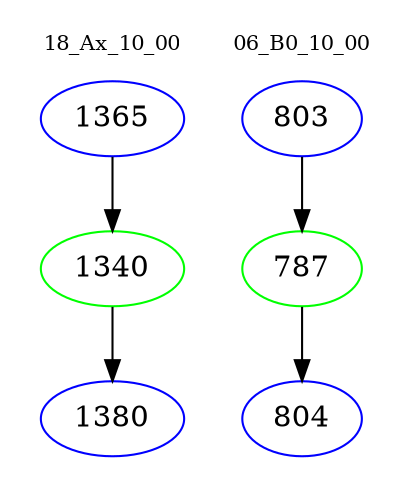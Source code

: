 digraph{
subgraph cluster_0 {
color = white
label = "18_Ax_10_00";
fontsize=10;
T0_1365 [label="1365", color="blue"]
T0_1365 -> T0_1340 [color="black"]
T0_1340 [label="1340", color="green"]
T0_1340 -> T0_1380 [color="black"]
T0_1380 [label="1380", color="blue"]
}
subgraph cluster_1 {
color = white
label = "06_B0_10_00";
fontsize=10;
T1_803 [label="803", color="blue"]
T1_803 -> T1_787 [color="black"]
T1_787 [label="787", color="green"]
T1_787 -> T1_804 [color="black"]
T1_804 [label="804", color="blue"]
}
}
